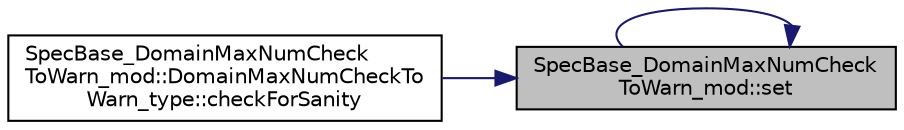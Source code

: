 digraph "SpecBase_DomainMaxNumCheckToWarn_mod::set"
{
 // LATEX_PDF_SIZE
  edge [fontname="Helvetica",fontsize="10",labelfontname="Helvetica",labelfontsize="10"];
  node [fontname="Helvetica",fontsize="10",shape=record];
  rankdir="RL";
  Node1 [label="SpecBase_DomainMaxNumCheck\lToWarn_mod::set",height=0.2,width=0.4,color="black", fillcolor="grey75", style="filled", fontcolor="black",tooltip=" "];
  Node1 -> Node2 [dir="back",color="midnightblue",fontsize="10",style="solid",fontname="Helvetica"];
  Node2 [label="SpecBase_DomainMaxNumCheck\lToWarn_mod::DomainMaxNumCheckTo\lWarn_type::checkForSanity",height=0.2,width=0.4,color="black", fillcolor="white", style="filled",URL="$structSpecBase__DomainMaxNumCheckToWarn__mod_1_1DomainMaxNumCheckToWarn__type.html#a1d13282274a1f323f51dd8fa5e76fb6a",tooltip=" "];
  Node1 -> Node1 [dir="back",color="midnightblue",fontsize="10",style="solid",fontname="Helvetica"];
}

